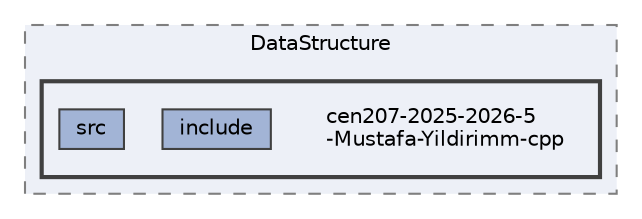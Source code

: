 digraph "C:/Users/ahmet/OneDrive/Masaüstü/DataStructure/cen207-2025-2026-5-Mustafa-Yildirimm-cpp"
{
 // INTERACTIVE_SVG=YES
 // LATEX_PDF_SIZE
  bgcolor="transparent";
  edge [fontname=Helvetica,fontsize=10,labelfontname=Helvetica,labelfontsize=10];
  node [fontname=Helvetica,fontsize=10,shape=box,height=0.2,width=0.4];
  compound=true
  subgraph clusterdir_87f260dbaa04f06c7d57423ba5ebac9d {
    graph [ bgcolor="#edf0f7", pencolor="grey50", label="DataStructure", fontname=Helvetica,fontsize=10 style="filled,dashed", URL="dir_87f260dbaa04f06c7d57423ba5ebac9d.html",tooltip=""]
  subgraph clusterdir_b00da2fab6b604b485869b7d5702ce53 {
    graph [ bgcolor="#edf0f7", pencolor="grey25", label="", fontname=Helvetica,fontsize=10 style="filled,bold", URL="dir_b00da2fab6b604b485869b7d5702ce53.html",tooltip=""]
    dir_b00da2fab6b604b485869b7d5702ce53 [shape=plaintext, label="cen207-2025-2026-5\l-Mustafa-Yildirimm-cpp"];
  dir_4dfc6c6bb4cb5cc6e762107be17038e6 [label="include", fillcolor="#a2b4d6", color="grey25", style="filled", URL="dir_4dfc6c6bb4cb5cc6e762107be17038e6.html",tooltip=""];
  dir_235080e4fc6f8d1f814973dc40d3997a [label="src", fillcolor="#a2b4d6", color="grey25", style="filled", URL="dir_235080e4fc6f8d1f814973dc40d3997a.html",tooltip=""];
  }
  }
}
